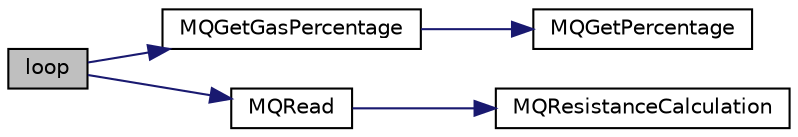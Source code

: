 digraph "loop"
{
  edge [fontname="Helvetica",fontsize="10",labelfontname="Helvetica",labelfontsize="10"];
  node [fontname="Helvetica",fontsize="10",shape=record];
  rankdir="LR";
  Node1 [label="loop",height=0.2,width=0.4,color="black", fillcolor="grey75", style="filled", fontcolor="black"];
  Node1 -> Node2 [color="midnightblue",fontsize="10",style="solid",fontname="Helvetica"];
  Node2 [label="MQGetGasPercentage",height=0.2,width=0.4,color="black", fillcolor="white", style="filled",URL="$misq2_8h.html#a6027df1dfc2df874a53a27b134aa3106"];
  Node2 -> Node3 [color="midnightblue",fontsize="10",style="solid",fontname="Helvetica"];
  Node3 [label="MQGetPercentage",height=0.2,width=0.4,color="black", fillcolor="white", style="filled",URL="$misq2_8h.html#a131fb9f4538e87979ca9236e1ef9372b"];
  Node1 -> Node4 [color="midnightblue",fontsize="10",style="solid",fontname="Helvetica"];
  Node4 [label="MQRead",height=0.2,width=0.4,color="black", fillcolor="white", style="filled",URL="$misq2_8h.html#a7ff8ec7679bab97a45b1036d288da051"];
  Node4 -> Node5 [color="midnightblue",fontsize="10",style="solid",fontname="Helvetica"];
  Node5 [label="MQResistanceCalculation",height=0.2,width=0.4,color="black", fillcolor="white", style="filled",URL="$misq2_8h.html#a5d65366acdc805c88dd6d13a1bb0fd39"];
}
